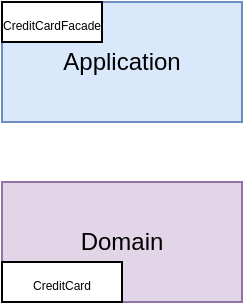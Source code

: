 <mxfile version="12.2.4" type="github" pages="1"><diagram id="zwbiSSWon3a3seCsmSTi" name="Page-1"><mxGraphModel dx="512" dy="522" grid="1" gridSize="10" guides="1" tooltips="1" connect="1" arrows="1" fold="1" page="1" pageScale="1" pageWidth="827" pageHeight="1169" math="0" shadow="0"><root><mxCell id="0"/><mxCell id="1" parent="0"/><mxCell id="eWVyCiEHAZj-KsaRrUJP-1" value="Application" style="rounded=0;whiteSpace=wrap;html=1;fillColor=#dae8fc;strokeColor=#6c8ebf;" vertex="1" parent="1"><mxGeometry x="180" y="110" width="120" height="60" as="geometry"/></mxCell><mxCell id="eWVyCiEHAZj-KsaRrUJP-3" value="Domain" style="rounded=0;whiteSpace=wrap;html=1;fillColor=#e1d5e7;strokeColor=#9673a6;" vertex="1" parent="1"><mxGeometry x="180" y="200" width="120" height="60" as="geometry"/></mxCell><mxCell id="eWVyCiEHAZj-KsaRrUJP-4" value="&lt;font style=&quot;font-size: 6px&quot;&gt;CreditCardFacade&lt;/font&gt;" style="rounded=0;whiteSpace=wrap;html=1;" vertex="1" parent="1"><mxGeometry x="180" y="110" width="50" height="20" as="geometry"/></mxCell><mxCell id="eWVyCiEHAZj-KsaRrUJP-5" value="&lt;font style=&quot;font-size: 6px&quot;&gt;CreditCard&lt;/font&gt;" style="rounded=0;whiteSpace=wrap;html=1;" vertex="1" parent="1"><mxGeometry x="180" y="240" width="60" height="20" as="geometry"/></mxCell></root></mxGraphModel></diagram></mxfile>